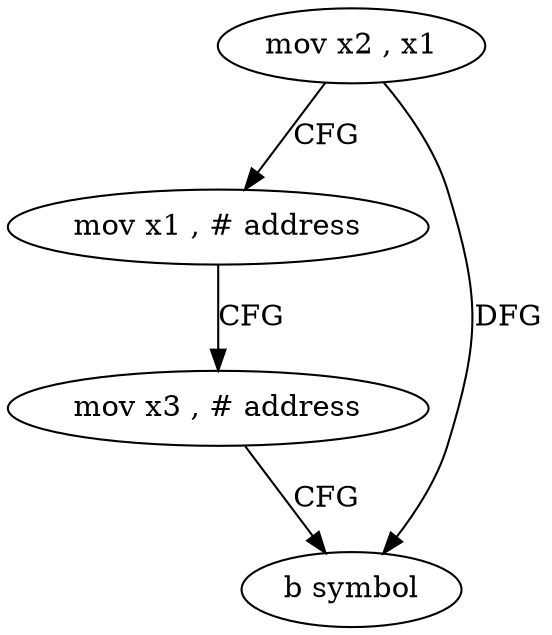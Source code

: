 digraph "func" {
"4238756" [label = "mov x2 , x1" ]
"4238760" [label = "mov x1 , # address" ]
"4238764" [label = "mov x3 , # address" ]
"4238768" [label = "b symbol" ]
"4238756" -> "4238760" [ label = "CFG" ]
"4238756" -> "4238768" [ label = "DFG" ]
"4238760" -> "4238764" [ label = "CFG" ]
"4238764" -> "4238768" [ label = "CFG" ]
}
